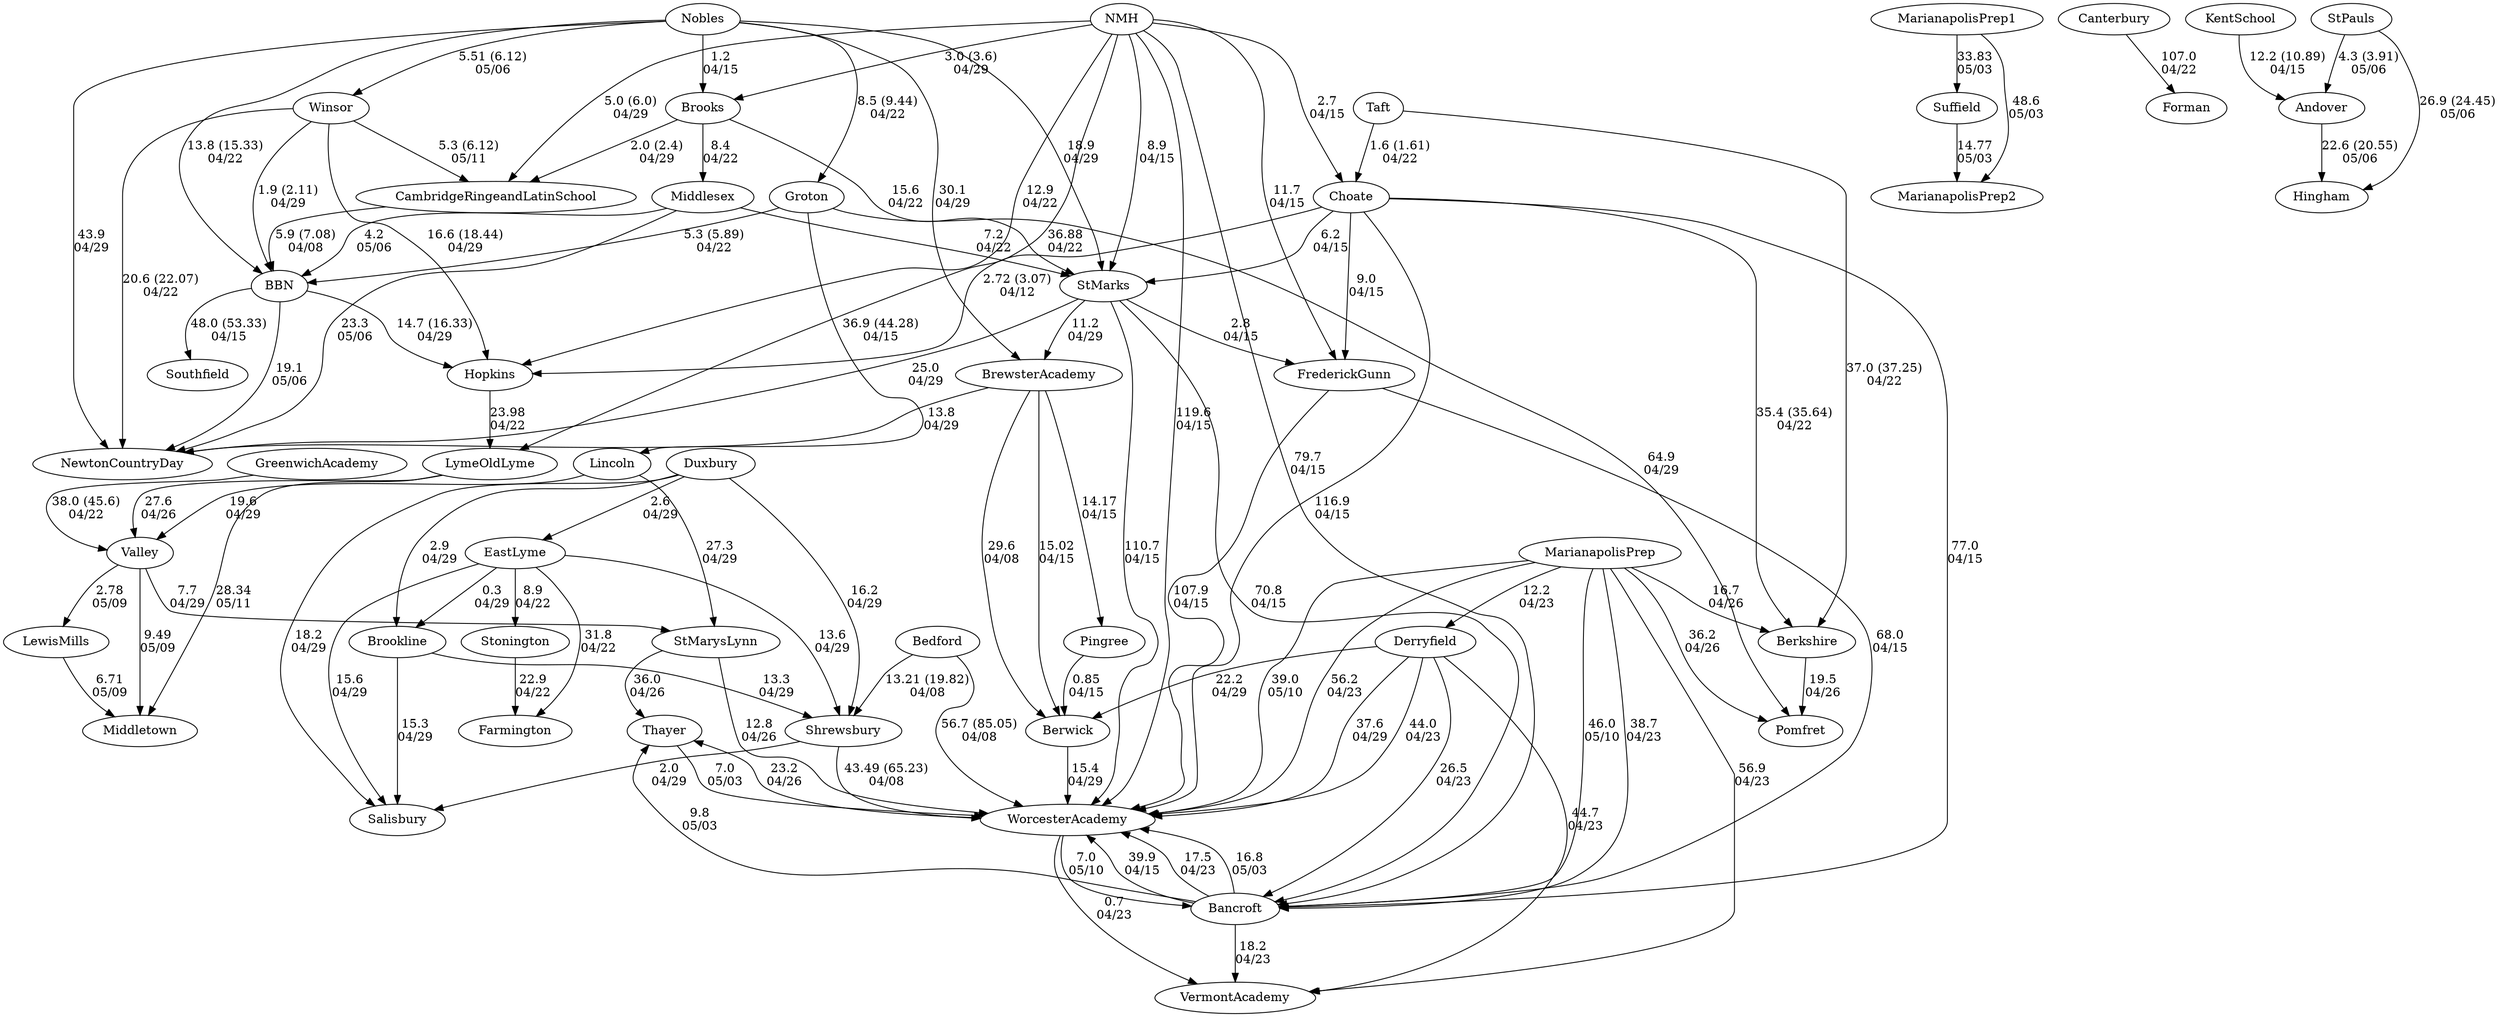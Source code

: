 digraph girls1fours {Nobles [URL="girls1foursNobles.html"];NMH [URL="girls1foursNMH.html"];Choate [URL="girls1foursChoate.html"];Pingree [URL="girls1foursPingree.html"];Valley [URL="girls1foursValley.html"];Bancroft [URL="girls1foursBancroft.html"];Groton [URL="girls1foursGroton.html"];VermontAcademy [URL="girls1foursVermontAcademy.html"];Middlesex [URL="girls1foursMiddlesex.html"];Farmington [URL="girls1foursFarmington.html"];Taft [URL="girls1foursTaft.html"];CambridgeRingeandLatinSchool [URL="girls1foursCambridgeRingeandLatinSchool.html"];Brookline [URL="girls1foursBrookline.html"];Lincoln [URL="girls1foursLincoln.html"];Suffield [URL="girls1foursSuffield.html"];Derryfield [URL="girls1foursDerryfield.html"];NewtonCountryDay [URL="girls1foursNewtonCountryDay.html"];StMarks [URL="girls1foursStMarks.html"];LewisMills [URL="girls1foursLewisMills.html"];Stonington [URL="girls1foursStonington.html"];EastLyme [URL="girls1foursEastLyme.html"];LymeOldLyme [URL="girls1foursLymeOldLyme.html"];Canterbury [URL="girls1foursCanterbury.html"];Forman [URL="girls1foursForman.html"];Middletown [URL="girls1foursMiddletown.html"];Salisbury [URL="girls1foursSalisbury.html"];StMarysLynn [URL="girls1foursStMarysLynn.html"];Thayer [URL="girls1foursThayer.html"];Hopkins [URL="girls1foursHopkins.html"];KentSchool [URL="girls1foursKentSchool.html"];Southfield [URL="girls1foursSouthfield.html"];MarianapolisPrep1 [URL="girls1foursMarianapolisPrep1.html"];Shrewsbury [URL="girls1foursShrewsbury.html"];MarianapolisPrep [URL="girls1foursMarianapolisPrep.html"];Pomfret [URL="girls1foursPomfret.html"];Brooks [URL="girls1foursBrooks.html"];Berkshire [URL="girls1foursBerkshire.html"];MarianapolisPrep2 [URL="girls1foursMarianapolisPrep2.html"];BrewsterAcademy [URL="girls1foursBrewsterAcademy.html"];Berwick [URL="girls1foursBerwick.html"];Hingham [URL="girls1foursHingham.html"];StPauls [URL="girls1foursStPauls.html"];WorcesterAcademy [URL="girls1foursWorcesterAcademy.html"];Duxbury [URL="girls1foursDuxbury.html"];Bedford [URL="girls1foursBedford.html"];BBN [URL="girls1foursBBN.html"];GreenwichAcademy [URL="girls1foursGreenwichAcademy.html"];Andover [URL="girls1foursAndover.html"];FrederickGunn [URL="girls1foursFrederickGunn.html"];Winsor [URL="girls1foursWinsor.html"];LymeOldLyme -> Valley[label="27.6
04/26", weight="73", tooltip="NEIRA Boys & Girls Fours,Lyme/Old Lyme vs Valley Regional			
Distance: 1500 Conditions: Direct headwind throughout 6-8MPH, otherwise a beautiful sunny day! Comments: Lyme/Old Lyme would like to thank Valley Regional for coming out and racing with us. We look forward to racing again this season!!
None", URL="http://www.row2k.com/results/resultspage.cfm?UID=582C1F5825C73152DB6BED1A1FFD87B1&cat=5", random="random"]; 
Middlesex -> BBN[label="4.2
05/06", weight="96", tooltip="NEIRA Girls Fours,Middlesex , BBN, NCDS			
Distance: 1500 Conditions: Slight Head wind, that lessened as races went on, some current and water level dropped during races
THanks to BBN and NCDS for racing on a sunny day on the Concord River Comments: Race order, 6,5,2,4,3,1 6th had breakage and a restart, and some missed buoys 
 2nd boats had a delay due to an ill athlete
3rd boat missed a buoy and crossed in front of another crew, but ahead enough to not interfere in progress of that crew, so margin would be less but result not
5,3,2,4 started over the line, 4ht a full length
2 and First had some close oar clashes, but nothing that stopped a boat.
None", URL="http://www.row2k.com/results/resultspage.cfm?UID=1D33A387C25F1B12AA6911D5D7B24BBA&cat=1", random="random"]; 
Middlesex -> NewtonCountryDay[label="23.3
05/06", weight="77", tooltip="NEIRA Girls Fours,Middlesex , BBN, NCDS			
Distance: 1500 Conditions: Slight Head wind, that lessened as races went on, some current and water level dropped during races
THanks to BBN and NCDS for racing on a sunny day on the Concord River Comments: Race order, 6,5,2,4,3,1 6th had breakage and a restart, and some missed buoys 
 2nd boats had a delay due to an ill athlete
3rd boat missed a buoy and crossed in front of another crew, but ahead enough to not interfere in progress of that crew, so margin would be less but result not
5,3,2,4 started over the line, 4ht a full length
2 and First had some close oar clashes, but nothing that stopped a boat.
None", URL="http://www.row2k.com/results/resultspage.cfm?UID=1D33A387C25F1B12AA6911D5D7B24BBA&cat=1", random="random"]; 
BBN -> NewtonCountryDay[label="19.1
05/06", weight="81", tooltip="NEIRA Girls Fours,Middlesex , BBN, NCDS			
Distance: 1500 Conditions: Slight Head wind, that lessened as races went on, some current and water level dropped during races
THanks to BBN and NCDS for racing on a sunny day on the Concord River Comments: Race order, 6,5,2,4,3,1 6th had breakage and a restart, and some missed buoys 
 2nd boats had a delay due to an ill athlete
3rd boat missed a buoy and crossed in front of another crew, but ahead enough to not interfere in progress of that crew, so margin would be less but result not
5,3,2,4 started over the line, 4ht a full length
2 and First had some close oar clashes, but nothing that stopped a boat.
None", URL="http://www.row2k.com/results/resultspage.cfm?UID=1D33A387C25F1B12AA6911D5D7B24BBA&cat=1", random="random"]; 
Brooks -> Middlesex[label="8.4
04/22", weight="92", tooltip="NEIRA Boys & Girls Fours,St. Marks vs. Brooks and Middlesex			
Distance: 1500m Conditions: A perfect day at Lake Quinsigamund, just gray enough for no pleasure boats and a tailwind that picked up a bit over the course of the racing period. Comments: Race order was G1-B4-G4-B3-G3-B2-G2-B1. Most races started a length over the line except for G2. Thank you to Brooks and Middlesex for coming to Worcester for some great racing.
None", URL="http://www.row2k.com/results/resultspage.cfm?UID=36741E74C58C544410744419A91809EC&cat=5", random="random"]; 
Brooks -> StMarks[label="15.6
04/22", weight="85", tooltip="NEIRA Boys & Girls Fours,St. Marks vs. Brooks and Middlesex			
Distance: 1500m Conditions: A perfect day at Lake Quinsigamund, just gray enough for no pleasure boats and a tailwind that picked up a bit over the course of the racing period. Comments: Race order was G1-B4-G4-B3-G3-B2-G2-B1. Most races started a length over the line except for G2. Thank you to Brooks and Middlesex for coming to Worcester for some great racing.
None", URL="http://www.row2k.com/results/resultspage.cfm?UID=36741E74C58C544410744419A91809EC&cat=5", random="random"]; 
Middlesex -> StMarks[label="7.2
04/22", weight="93", tooltip="NEIRA Boys & Girls Fours,St. Marks vs. Brooks and Middlesex			
Distance: 1500m Conditions: A perfect day at Lake Quinsigamund, just gray enough for no pleasure boats and a tailwind that picked up a bit over the course of the racing period. Comments: Race order was G1-B4-G4-B3-G3-B2-G2-B1. Most races started a length over the line except for G2. Thank you to Brooks and Middlesex for coming to Worcester for some great racing.
None", URL="http://www.row2k.com/results/resultspage.cfm?UID=36741E74C58C544410744419A91809EC&cat=5", random="random"]; 
Lincoln -> Valley[label="19.6
04/29", weight="81", tooltip="NEIRA Boys & Girls Fours,Lincoln School vs. St. Mary's-Lynn vs. Valley Regional			
Distance: 1500m Conditions: Blustery, ENE cross wind 10-18 mph. 2V Girls race shortened due to oars slapping in the first 100m, estimated course 1250m. Comments: Novice 8+ exhibition: NBC - 6:48.9, Valley Regional 7:28.3, St. Mary's 8:48.3
In the Girls' 1V, NBC participated with a finish time of 7:37.6
None", URL="http://www.row2k.com/results/resultspage.cfm?UID=9E3AECE30FC3B92FA1BF2E660EEC9D3B&cat=5", random="random"]; 
Lincoln -> StMarysLynn[label="27.3
04/29", weight="73", tooltip="NEIRA Boys & Girls Fours,Lincoln School vs. St. Mary's-Lynn vs. Valley Regional			
Distance: 1500m Conditions: Blustery, ENE cross wind 10-18 mph. 2V Girls race shortened due to oars slapping in the first 100m, estimated course 1250m. Comments: Novice 8+ exhibition: NBC - 6:48.9, Valley Regional 7:28.3, St. Mary's 8:48.3
In the Girls' 1V, NBC participated with a finish time of 7:37.6
None", URL="http://www.row2k.com/results/resultspage.cfm?UID=9E3AECE30FC3B92FA1BF2E660EEC9D3B&cat=5", random="random"]; 
Valley -> StMarysLynn[label="7.7
04/29", weight="93", tooltip="NEIRA Boys & Girls Fours,Lincoln School vs. St. Mary's-Lynn vs. Valley Regional			
Distance: 1500m Conditions: Blustery, ENE cross wind 10-18 mph. 2V Girls race shortened due to oars slapping in the first 100m, estimated course 1250m. Comments: Novice 8+ exhibition: NBC - 6:48.9, Valley Regional 7:28.3, St. Mary's 8:48.3
In the Girls' 1V, NBC participated with a finish time of 7:37.6
None", URL="http://www.row2k.com/results/resultspage.cfm?UID=9E3AECE30FC3B92FA1BF2E660EEC9D3B&cat=5", random="random"]; 
BrewsterAcademy -> Berwick[label="29.6
04/08", weight="71", tooltip="NEIRA Boys & Girls Fours,Berwick Academy vs. Brewster Academy			
Distance: Berwick Conditions: Strong head wind gusts in the first 700 meters of the race creating some chop, but generally clean conditions for early April racing. Slightly increasing wind as races progressed. Comments: Race order was Girls 1V, Boys 2V, Girls 2V*,Boys 3V, & Boys 1V**
*Please note that the Girls 2V should be considered an exhibition as there were Varsity rowers to fill out the line-ups to give younger rowers the chance to race.
**Berwick suffered breakage before the race (which could not be mended on the water), so they raced without steering.
None", URL="http://www.row2k.com/results/resultspage.cfm?UID=1244AED6B039578134601B7558C99C9B&cat=5", random="random"]; 
Groton -> Pomfret[label="64.9
04/29", weight="36", tooltip="NEIRA Girls Fours,Pomfret vs. Groton, Taft			
Distance: 1500m Conditions: No current. Occasional gusty cross/side wind of ~8-13 MPH throughout the races. Winds may have picked up just a bit as races progressed but it was variable throughout. Comments: Races alternated with boys. Order of girls races: G5, G4, G3, G2, G1. Pomfret's 3rd boat raced in the 5th boat race against Taft's 5th boat.
None", URL="http://www.row2k.com/results/resultspage.cfm?UID=7D7FC627D5ED48EFA19D099D502CC4FA&cat=1", random="random"]; 
MarianapolisPrep -> WorcesterAcademy[label="39.0
05/10", weight="61", tooltip="NEIRA Boys & Girls Fours,Worcester Academy vs. Bancroft, St. Mark's, and Marianapolis			
Distance: 1500 Conditions: Minimal wind, no chop.
None", URL="http://www.row2k.com/results/resultspage.cfm?UID=F473318C04D652F4CA3FD3866C15D6C5&cat=5", random="random"]; 
MarianapolisPrep -> Bancroft[label="46.0
05/10", weight="54", tooltip="NEIRA Boys & Girls Fours,Worcester Academy vs. Bancroft, St. Mark's, and Marianapolis			
Distance: 1500 Conditions: Minimal wind, no chop.
None", URL="http://www.row2k.com/results/resultspage.cfm?UID=F473318C04D652F4CA3FD3866C15D6C5&cat=5", random="random"]; 
WorcesterAcademy -> Bancroft[label="7.0
05/10", weight="93", tooltip="NEIRA Boys & Girls Fours,Worcester Academy vs. Bancroft, St. Mark's, and Marianapolis			
Distance: 1500 Conditions: Minimal wind, no chop.
None", URL="http://www.row2k.com/results/resultspage.cfm?UID=F473318C04D652F4CA3FD3866C15D6C5&cat=5", random="random"]; 
Valley -> LewisMills[label="2.78
05/09", weight="98", tooltip="NEIRA Boys & Girls Fours,Valley Regional HS, Middletown HS, Lewis Mills HS			
Distance: 1500 Conditions: Race down river, but tide was coming in, moderate downstream current. Mild winds out of the East off the port. Comments: Girls V2 Race included Valley GV2 in first, Valley GV3 in second, & Middletown GV2 in third place.
None", URL="http://www.row2k.com/results/resultspage.cfm?UID=CF4015A23DE5B075A8FBE1F373D74603&cat=5", random="random"]; 
Valley -> Middletown[label="9.49
05/09", weight="91", tooltip="NEIRA Boys & Girls Fours,Valley Regional HS, Middletown HS, Lewis Mills HS			
Distance: 1500 Conditions: Race down river, but tide was coming in, moderate downstream current. Mild winds out of the East off the port. Comments: Girls V2 Race included Valley GV2 in first, Valley GV3 in second, & Middletown GV2 in third place.
None", URL="http://www.row2k.com/results/resultspage.cfm?UID=CF4015A23DE5B075A8FBE1F373D74603&cat=5", random="random"]; 
LewisMills -> Middletown[label="6.71
05/09", weight="94", tooltip="NEIRA Boys & Girls Fours,Valley Regional HS, Middletown HS, Lewis Mills HS			
Distance: 1500 Conditions: Race down river, but tide was coming in, moderate downstream current. Mild winds out of the East off the port. Comments: Girls V2 Race included Valley GV2 in first, Valley GV3 in second, & Middletown GV2 in third place.
None", URL="http://www.row2k.com/results/resultspage.cfm?UID=CF4015A23DE5B075A8FBE1F373D74603&cat=5", random="random"]; 
StMarysLynn -> WorcesterAcademy[label="12.8
04/26", weight="88", tooltip="NEIRA,Worcester Academy vs. St. Mary's-Lynn, Thayer, Eagle Hill, and Bancroft			
Distance: 1500 meters Conditions: Minimal wind, no chop.
None", URL="http://www.row2k.com/results/resultspage.cfm?UID=38305821F0E11F6B4B5BC132E9B3DE79&cat=5", random="random"]; 
StMarysLynn -> Thayer[label="36.0
04/26", weight="64", tooltip="NEIRA,Worcester Academy vs. St. Mary's-Lynn, Thayer, Eagle Hill, and Bancroft			
Distance: 1500 meters Conditions: Minimal wind, no chop.
None", URL="http://www.row2k.com/results/resultspage.cfm?UID=38305821F0E11F6B4B5BC132E9B3DE79&cat=5", random="random"]; 
WorcesterAcademy -> Thayer[label="23.2
04/26", weight="77", tooltip="NEIRA,Worcester Academy vs. St. Mary's-Lynn, Thayer, Eagle Hill, and Bancroft			
Distance: 1500 meters Conditions: Minimal wind, no chop.
None", URL="http://www.row2k.com/results/resultspage.cfm?UID=38305821F0E11F6B4B5BC132E9B3DE79&cat=5", random="random"]; 
NMH -> Brooks[label="3.0 (3.6)
04/29", weight="97", tooltip="NEIRA Boys & Girls Fours,Northfield Mount Hermon, Brooks School, Cambridge Rindge & Latin			
Distance: Approx. 1250 Conditions: Significant head current, course slightly under the full 1500 m. Calm water and occasional drizzle.
None", URL="http://www.row2k.com/results/resultspage.cfm?UID=6B0B61A81F7CAE8C8A32C8CDB18E91ED&cat=5", random="random"]; 
NMH -> CambridgeRingeandLatinSchool[label="5.0 (6.0)
04/29", weight="95", tooltip="NEIRA Boys & Girls Fours,Northfield Mount Hermon, Brooks School, Cambridge Rindge & Latin			
Distance: Approx. 1250 Conditions: Significant head current, course slightly under the full 1500 m. Calm water and occasional drizzle.
None", URL="http://www.row2k.com/results/resultspage.cfm?UID=6B0B61A81F7CAE8C8A32C8CDB18E91ED&cat=5", random="random"]; 
Brooks -> CambridgeRingeandLatinSchool[label="2.0 (2.4)
04/29", weight="98", tooltip="NEIRA Boys & Girls Fours,Northfield Mount Hermon, Brooks School, Cambridge Rindge & Latin			
Distance: Approx. 1250 Conditions: Significant head current, course slightly under the full 1500 m. Calm water and occasional drizzle.
None", URL="http://www.row2k.com/results/resultspage.cfm?UID=6B0B61A81F7CAE8C8A32C8CDB18E91ED&cat=5", random="random"]; 
BrewsterAcademy -> Pingree[label="14.17
04/15", weight="86", tooltip="NEIRA Boys & Girls Fours,Pingree, Berwick, Brewster			
Conditions: Light headwind
None", URL="http://www.row2k.com/results/resultspage.cfm?UID=2F376EE0860B29D1BF51C1CB9BB6CE32&cat=5", random="random"]; 
BrewsterAcademy -> Berwick[label="15.02
04/15", weight="85", tooltip="NEIRA Boys & Girls Fours,Pingree, Berwick, Brewster			
Conditions: Light headwind
None", URL="http://www.row2k.com/results/resultspage.cfm?UID=2F376EE0860B29D1BF51C1CB9BB6CE32&cat=5", random="random"]; 
Pingree -> Berwick[label="0.85
04/15", weight="100", tooltip="NEIRA Boys & Girls Fours,Pingree, Berwick, Brewster			
Conditions: Light headwind
None", URL="http://www.row2k.com/results/resultspage.cfm?UID=2F376EE0860B29D1BF51C1CB9BB6CE32&cat=5", random="random"]; 
Canterbury -> Forman[label="107.0
04/22", weight="-7", tooltip="NEIRA,Forman, Canterbury			
Distance: ~1250m Conditions: Significant chop and headwind in the first 500m, conditions worsened for each race. Comments: Order of racing: BV4, (Mixed) Novice 4s, GV4. Thanks to Forman for hosting, and for helping our novs get their first race in.
None", URL="http://www.row2k.com/results/resultspage.cfm?UID=06A158EEDAE8764DDD00C72FEF838CFA&cat=5", random="random"]; 
Choate -> Hopkins[label="2.72 (3.07)
04/12", weight="98", tooltip="NEIRA Boys & Girls Fours,Choate vs. Hopkins			
Distance: 1330m Conditions: Gusty headwind. Water remained relatively calm, but strong bursts of wind caused boats to struggle with blade control at times leading to several crabs across most races. Comments: B1 race resulted in a dead tie. We could not resolve the result even with video. Again, most races affected by strong gusts of wind.
None", URL="http://www.row2k.com/results/resultspage.cfm?UID=97CDDFE6B0BF0E6715FCA59070425D31&cat=5", random="random"]; 
KentSchool -> Andover[label="12.2 (10.89)
04/15", weight="88", tooltip="NEIRA,Kent School vs. Phillips Andover			
Distance: 1680m Conditions: Conditions varied throughout the afternoon due to a storm system moving into the valley. Slight tail current with headwinds ranging in strength from 91-12 mph in the lower boats and up to 15 mph and gusts over 25 mph in the first boat boy's race. Comments: Thank you to Andover for coming to Kent today for a great day of racing. Kudos go to all athletes for being flexible in the schedule as the threat of bad weather approached. You should not compare times between different races, as each race started at a slightly different point due to the winds.
None", URL="http://www.row2k.com/results/resultspage.cfm?UID=9D3468EE93AF1496F7E33F761C095EC5&cat=5", random="random"]; 
Derryfield -> Berwick[label="22.2
04/29", weight="78", tooltip="NEIRA Boys & Girls Fours,Worcester Academy vs Berwick Academy, Derryfield School			
Distance: 1500 Conditions: Overcast, minimal chop, light cross course breeze. Comments: A special thanks to Paul CarabilloÂ for refereeing the race, especially given the weather.
None", URL="http://www.row2k.com/results/resultspage.cfm?UID=FAD05B063C858AB1D7B5356918D34288&cat=5", random="random"]; 
Derryfield -> WorcesterAcademy[label="37.6
04/29", weight="63", tooltip="NEIRA Boys & Girls Fours,Worcester Academy vs Berwick Academy, Derryfield School			
Distance: 1500 Conditions: Overcast, minimal chop, light cross course breeze. Comments: A special thanks to Paul CarabilloÂ for refereeing the race, especially given the weather.
None", URL="http://www.row2k.com/results/resultspage.cfm?UID=FAD05B063C858AB1D7B5356918D34288&cat=5", random="random"]; 
Berwick -> WorcesterAcademy[label="15.4
04/29", weight="85", tooltip="NEIRA Boys & Girls Fours,Worcester Academy vs Berwick Academy, Derryfield School			
Distance: 1500 Conditions: Overcast, minimal chop, light cross course breeze. Comments: A special thanks to Paul CarabilloÂ for refereeing the race, especially given the weather.
None", URL="http://www.row2k.com/results/resultspage.cfm?UID=FAD05B063C858AB1D7B5356918D34288&cat=5", random="random"]; 
NMH -> Choate[label="2.7
04/15", weight="98", tooltip="NEIRA Boys & Girls Fours,Worcester vs. Choate, St. Mark's, Northfield Mount Hermon, Bancroft			
Distance: Worcester Academy Conditions: Sunny with minimal wind and no chop. Comments: Referee: Paul Carabillo
A special thanks to Paul, all of the coaches, and the parents who made our opening foray into the Spring '23 season a memorable and enjoyable competition.
None", URL="http://www.row2k.com/results/resultspage.cfm?UID=EACEE7F329205F77F3F7014E85F30C2B&cat=5", random="random"]; 
NMH -> StMarks[label="8.9
04/15", weight="92", tooltip="NEIRA Boys & Girls Fours,Worcester vs. Choate, St. Mark's, Northfield Mount Hermon, Bancroft			
Distance: Worcester Academy Conditions: Sunny with minimal wind and no chop. Comments: Referee: Paul Carabillo
A special thanks to Paul, all of the coaches, and the parents who made our opening foray into the Spring '23 season a memorable and enjoyable competition.
None", URL="http://www.row2k.com/results/resultspage.cfm?UID=EACEE7F329205F77F3F7014E85F30C2B&cat=5", random="random"]; 
NMH -> FrederickGunn[label="11.7
04/15", weight="89", tooltip="NEIRA Boys & Girls Fours,Worcester vs. Choate, St. Mark's, Northfield Mount Hermon, Bancroft			
Distance: Worcester Academy Conditions: Sunny with minimal wind and no chop. Comments: Referee: Paul Carabillo
A special thanks to Paul, all of the coaches, and the parents who made our opening foray into the Spring '23 season a memorable and enjoyable competition.
None", URL="http://www.row2k.com/results/resultspage.cfm?UID=EACEE7F329205F77F3F7014E85F30C2B&cat=5", random="random"]; 
NMH -> Bancroft[label="79.7
04/15", weight="21", tooltip="NEIRA Boys & Girls Fours,Worcester vs. Choate, St. Mark's, Northfield Mount Hermon, Bancroft			
Distance: Worcester Academy Conditions: Sunny with minimal wind and no chop. Comments: Referee: Paul Carabillo
A special thanks to Paul, all of the coaches, and the parents who made our opening foray into the Spring '23 season a memorable and enjoyable competition.
None", URL="http://www.row2k.com/results/resultspage.cfm?UID=EACEE7F329205F77F3F7014E85F30C2B&cat=5", random="random"]; 
NMH -> WorcesterAcademy[label="119.6
04/15", weight="-19", tooltip="NEIRA Boys & Girls Fours,Worcester vs. Choate, St. Mark's, Northfield Mount Hermon, Bancroft			
Distance: Worcester Academy Conditions: Sunny with minimal wind and no chop. Comments: Referee: Paul Carabillo
A special thanks to Paul, all of the coaches, and the parents who made our opening foray into the Spring '23 season a memorable and enjoyable competition.
None", URL="http://www.row2k.com/results/resultspage.cfm?UID=EACEE7F329205F77F3F7014E85F30C2B&cat=5", random="random"]; 
Choate -> StMarks[label="6.2
04/15", weight="94", tooltip="NEIRA Boys & Girls Fours,Worcester vs. Choate, St. Mark's, Northfield Mount Hermon, Bancroft			
Distance: Worcester Academy Conditions: Sunny with minimal wind and no chop. Comments: Referee: Paul Carabillo
A special thanks to Paul, all of the coaches, and the parents who made our opening foray into the Spring '23 season a memorable and enjoyable competition.
None", URL="http://www.row2k.com/results/resultspage.cfm?UID=EACEE7F329205F77F3F7014E85F30C2B&cat=5", random="random"]; 
Choate -> FrederickGunn[label="9.0
04/15", weight="91", tooltip="NEIRA Boys & Girls Fours,Worcester vs. Choate, St. Mark's, Northfield Mount Hermon, Bancroft			
Distance: Worcester Academy Conditions: Sunny with minimal wind and no chop. Comments: Referee: Paul Carabillo
A special thanks to Paul, all of the coaches, and the parents who made our opening foray into the Spring '23 season a memorable and enjoyable competition.
None", URL="http://www.row2k.com/results/resultspage.cfm?UID=EACEE7F329205F77F3F7014E85F30C2B&cat=5", random="random"]; 
Choate -> Bancroft[label="77.0
04/15", weight="23", tooltip="NEIRA Boys & Girls Fours,Worcester vs. Choate, St. Mark's, Northfield Mount Hermon, Bancroft			
Distance: Worcester Academy Conditions: Sunny with minimal wind and no chop. Comments: Referee: Paul Carabillo
A special thanks to Paul, all of the coaches, and the parents who made our opening foray into the Spring '23 season a memorable and enjoyable competition.
None", URL="http://www.row2k.com/results/resultspage.cfm?UID=EACEE7F329205F77F3F7014E85F30C2B&cat=5", random="random"]; 
Choate -> WorcesterAcademy[label="116.9
04/15", weight="-16", tooltip="NEIRA Boys & Girls Fours,Worcester vs. Choate, St. Mark's, Northfield Mount Hermon, Bancroft			
Distance: Worcester Academy Conditions: Sunny with minimal wind and no chop. Comments: Referee: Paul Carabillo
A special thanks to Paul, all of the coaches, and the parents who made our opening foray into the Spring '23 season a memorable and enjoyable competition.
None", URL="http://www.row2k.com/results/resultspage.cfm?UID=EACEE7F329205F77F3F7014E85F30C2B&cat=5", random="random"]; 
StMarks -> FrederickGunn[label="2.8
04/15", weight="98", tooltip="NEIRA Boys & Girls Fours,Worcester vs. Choate, St. Mark's, Northfield Mount Hermon, Bancroft			
Distance: Worcester Academy Conditions: Sunny with minimal wind and no chop. Comments: Referee: Paul Carabillo
A special thanks to Paul, all of the coaches, and the parents who made our opening foray into the Spring '23 season a memorable and enjoyable competition.
None", URL="http://www.row2k.com/results/resultspage.cfm?UID=EACEE7F329205F77F3F7014E85F30C2B&cat=5", random="random"]; 
StMarks -> Bancroft[label="70.8
04/15", weight="30", tooltip="NEIRA Boys & Girls Fours,Worcester vs. Choate, St. Mark's, Northfield Mount Hermon, Bancroft			
Distance: Worcester Academy Conditions: Sunny with minimal wind and no chop. Comments: Referee: Paul Carabillo
A special thanks to Paul, all of the coaches, and the parents who made our opening foray into the Spring '23 season a memorable and enjoyable competition.
None", URL="http://www.row2k.com/results/resultspage.cfm?UID=EACEE7F329205F77F3F7014E85F30C2B&cat=5", random="random"]; 
StMarks -> WorcesterAcademy[label="110.7
04/15", weight="-10", tooltip="NEIRA Boys & Girls Fours,Worcester vs. Choate, St. Mark's, Northfield Mount Hermon, Bancroft			
Distance: Worcester Academy Conditions: Sunny with minimal wind and no chop. Comments: Referee: Paul Carabillo
A special thanks to Paul, all of the coaches, and the parents who made our opening foray into the Spring '23 season a memorable and enjoyable competition.
None", URL="http://www.row2k.com/results/resultspage.cfm?UID=EACEE7F329205F77F3F7014E85F30C2B&cat=5", random="random"]; 
FrederickGunn -> Bancroft[label="68.0
04/15", weight="32", tooltip="NEIRA Boys & Girls Fours,Worcester vs. Choate, St. Mark's, Northfield Mount Hermon, Bancroft			
Distance: Worcester Academy Conditions: Sunny with minimal wind and no chop. Comments: Referee: Paul Carabillo
A special thanks to Paul, all of the coaches, and the parents who made our opening foray into the Spring '23 season a memorable and enjoyable competition.
None", URL="http://www.row2k.com/results/resultspage.cfm?UID=EACEE7F329205F77F3F7014E85F30C2B&cat=5", random="random"]; 
FrederickGunn -> WorcesterAcademy[label="107.9
04/15", weight="-7", tooltip="NEIRA Boys & Girls Fours,Worcester vs. Choate, St. Mark's, Northfield Mount Hermon, Bancroft			
Distance: Worcester Academy Conditions: Sunny with minimal wind and no chop. Comments: Referee: Paul Carabillo
A special thanks to Paul, all of the coaches, and the parents who made our opening foray into the Spring '23 season a memorable and enjoyable competition.
None", URL="http://www.row2k.com/results/resultspage.cfm?UID=EACEE7F329205F77F3F7014E85F30C2B&cat=5", random="random"]; 
Bancroft -> WorcesterAcademy[label="39.9
04/15", weight="61", tooltip="NEIRA Boys & Girls Fours,Worcester vs. Choate, St. Mark's, Northfield Mount Hermon, Bancroft			
Distance: Worcester Academy Conditions: Sunny with minimal wind and no chop. Comments: Referee: Paul Carabillo
A special thanks to Paul, all of the coaches, and the parents who made our opening foray into the Spring '23 season a memorable and enjoyable competition.
None", URL="http://www.row2k.com/results/resultspage.cfm?UID=EACEE7F329205F77F3F7014E85F30C2B&cat=5", random="random"]; 
MarianapolisPrep -> Derryfield[label="12.2
04/23", weight="88", tooltip="NEIRA Boys & Girls Fours,Worcester Academy vs. Bancroft, Vermont Academy, Marianapolis Prep, Derryfield			
Distance: 1500 meters Conditions: Overcast with a minimal chop. For all races, a light 5 mph tailwind was present. Comments: In the BV2 event, Worcester Academy's BV2 shell placed first and BV3 shell placed third. 
A special thanks to Paul Carabillo for refereeing the match.
None", URL="http://www.row2k.com/results/resultspage.cfm?UID=0F0DB8DB84CE476062653EC250396511&cat=5", random="random"]; 
MarianapolisPrep -> Bancroft[label="38.7
04/23", weight="62", tooltip="NEIRA Boys & Girls Fours,Worcester Academy vs. Bancroft, Vermont Academy, Marianapolis Prep, Derryfield			
Distance: 1500 meters Conditions: Overcast with a minimal chop. For all races, a light 5 mph tailwind was present. Comments: In the BV2 event, Worcester Academy's BV2 shell placed first and BV3 shell placed third. 
A special thanks to Paul Carabillo for refereeing the match.
None", URL="http://www.row2k.com/results/resultspage.cfm?UID=0F0DB8DB84CE476062653EC250396511&cat=5", random="random"]; 
MarianapolisPrep -> WorcesterAcademy[label="56.2
04/23", weight="44", tooltip="NEIRA Boys & Girls Fours,Worcester Academy vs. Bancroft, Vermont Academy, Marianapolis Prep, Derryfield			
Distance: 1500 meters Conditions: Overcast with a minimal chop. For all races, a light 5 mph tailwind was present. Comments: In the BV2 event, Worcester Academy's BV2 shell placed first and BV3 shell placed third. 
A special thanks to Paul Carabillo for refereeing the match.
None", URL="http://www.row2k.com/results/resultspage.cfm?UID=0F0DB8DB84CE476062653EC250396511&cat=5", random="random"]; 
MarianapolisPrep -> VermontAcademy[label="56.9
04/23", weight="44", tooltip="NEIRA Boys & Girls Fours,Worcester Academy vs. Bancroft, Vermont Academy, Marianapolis Prep, Derryfield			
Distance: 1500 meters Conditions: Overcast with a minimal chop. For all races, a light 5 mph tailwind was present. Comments: In the BV2 event, Worcester Academy's BV2 shell placed first and BV3 shell placed third. 
A special thanks to Paul Carabillo for refereeing the match.
None", URL="http://www.row2k.com/results/resultspage.cfm?UID=0F0DB8DB84CE476062653EC250396511&cat=5", random="random"]; 
Derryfield -> Bancroft[label="26.5
04/23", weight="74", tooltip="NEIRA Boys & Girls Fours,Worcester Academy vs. Bancroft, Vermont Academy, Marianapolis Prep, Derryfield			
Distance: 1500 meters Conditions: Overcast with a minimal chop. For all races, a light 5 mph tailwind was present. Comments: In the BV2 event, Worcester Academy's BV2 shell placed first and BV3 shell placed third. 
A special thanks to Paul Carabillo for refereeing the match.
None", URL="http://www.row2k.com/results/resultspage.cfm?UID=0F0DB8DB84CE476062653EC250396511&cat=5", random="random"]; 
Derryfield -> WorcesterAcademy[label="44.0
04/23", weight="56", tooltip="NEIRA Boys & Girls Fours,Worcester Academy vs. Bancroft, Vermont Academy, Marianapolis Prep, Derryfield			
Distance: 1500 meters Conditions: Overcast with a minimal chop. For all races, a light 5 mph tailwind was present. Comments: In the BV2 event, Worcester Academy's BV2 shell placed first and BV3 shell placed third. 
A special thanks to Paul Carabillo for refereeing the match.
None", URL="http://www.row2k.com/results/resultspage.cfm?UID=0F0DB8DB84CE476062653EC250396511&cat=5", random="random"]; 
Derryfield -> VermontAcademy[label="44.7
04/23", weight="56", tooltip="NEIRA Boys & Girls Fours,Worcester Academy vs. Bancroft, Vermont Academy, Marianapolis Prep, Derryfield			
Distance: 1500 meters Conditions: Overcast with a minimal chop. For all races, a light 5 mph tailwind was present. Comments: In the BV2 event, Worcester Academy's BV2 shell placed first and BV3 shell placed third. 
A special thanks to Paul Carabillo for refereeing the match.
None", URL="http://www.row2k.com/results/resultspage.cfm?UID=0F0DB8DB84CE476062653EC250396511&cat=5", random="random"]; 
Bancroft -> WorcesterAcademy[label="17.5
04/23", weight="83", tooltip="NEIRA Boys & Girls Fours,Worcester Academy vs. Bancroft, Vermont Academy, Marianapolis Prep, Derryfield			
Distance: 1500 meters Conditions: Overcast with a minimal chop. For all races, a light 5 mph tailwind was present. Comments: In the BV2 event, Worcester Academy's BV2 shell placed first and BV3 shell placed third. 
A special thanks to Paul Carabillo for refereeing the match.
None", URL="http://www.row2k.com/results/resultspage.cfm?UID=0F0DB8DB84CE476062653EC250396511&cat=5", random="random"]; 
Bancroft -> VermontAcademy[label="18.2
04/23", weight="82", tooltip="NEIRA Boys & Girls Fours,Worcester Academy vs. Bancroft, Vermont Academy, Marianapolis Prep, Derryfield			
Distance: 1500 meters Conditions: Overcast with a minimal chop. For all races, a light 5 mph tailwind was present. Comments: In the BV2 event, Worcester Academy's BV2 shell placed first and BV3 shell placed third. 
A special thanks to Paul Carabillo for refereeing the match.
None", URL="http://www.row2k.com/results/resultspage.cfm?UID=0F0DB8DB84CE476062653EC250396511&cat=5", random="random"]; 
WorcesterAcademy -> VermontAcademy[label="0.7
04/23", weight="100", tooltip="NEIRA Boys & Girls Fours,Worcester Academy vs. Bancroft, Vermont Academy, Marianapolis Prep, Derryfield			
Distance: 1500 meters Conditions: Overcast with a minimal chop. For all races, a light 5 mph tailwind was present. Comments: In the BV2 event, Worcester Academy's BV2 shell placed first and BV3 shell placed third. 
A special thanks to Paul Carabillo for refereeing the match.
None", URL="http://www.row2k.com/results/resultspage.cfm?UID=0F0DB8DB84CE476062653EC250396511&cat=5", random="random"]; 
CambridgeRingeandLatinSchool -> BBN[label="5.9 (7.08)
04/08", weight="95", tooltip="NEIRA Boys & Girls Fours,Cambridge Mayor's Cup: CRLS vs. BB&N			
Distance: 1250 m Conditions: Brisk but bright and sunny, 10-15 mph cross-tail wind, becoming more cross and less tail over the afternoon. Order of races was boys/girls, 4/5V, 3V, 2V, 1V. Comments: All floating starts. Boys' 4/5V race started 1+ length over the line. 
The Mayor's Cup trophies for the 1V races stay with BB&N (boys) and CRLS (girls).
Thanks to BB&N and congratulations to all for a great day of early season racing!
None", URL="http://www.row2k.com/results/resultspage.cfm?UID=F97C64017C4CB0D51F42090A16048CB5&cat=5", random="random"]; 
Nobles -> Groton[label="8.5 (9.44)
04/22", weight="92", tooltip="NEIRA Girls Fours, Nobles, Groton, BB&N (hosted)			
Distance: 1350 M Conditions: Cool over cast with a cross wind of about 8 MPH at the start, conditions continued to improve. Comments: 4V right after the start Groton veered into BB&N, small clashing, but racing continued
For the 2V the tour boat was on the course, some slight course corrections were made, did not affect the race outcome.
3V had a delay due to steering breakage with Nobles boat
None", URL="http://www.row2k.com/results/resultspage.cfm?UID=05316B43D68EB96907C1AF50E625F75C&cat=1", random="random"]; 
Nobles -> BBN[label="13.8 (15.33)
04/22", weight="87", tooltip="NEIRA Girls Fours, Nobles, Groton, BB&N (hosted)			
Distance: 1350 M Conditions: Cool over cast with a cross wind of about 8 MPH at the start, conditions continued to improve. Comments: 4V right after the start Groton veered into BB&N, small clashing, but racing continued
For the 2V the tour boat was on the course, some slight course corrections were made, did not affect the race outcome.
3V had a delay due to steering breakage with Nobles boat
None", URL="http://www.row2k.com/results/resultspage.cfm?UID=05316B43D68EB96907C1AF50E625F75C&cat=1", random="random"]; 
Groton -> BBN[label="5.3 (5.89)
04/22", weight="95", tooltip="NEIRA Girls Fours, Nobles, Groton, BB&N (hosted)			
Distance: 1350 M Conditions: Cool over cast with a cross wind of about 8 MPH at the start, conditions continued to improve. Comments: 4V right after the start Groton veered into BB&N, small clashing, but racing continued
For the 2V the tour boat was on the course, some slight course corrections were made, did not affect the race outcome.
3V had a delay due to steering breakage with Nobles boat
None", URL="http://www.row2k.com/results/resultspage.cfm?UID=05316B43D68EB96907C1AF50E625F75C&cat=1", random="random"]; 
Winsor -> CambridgeRingeandLatinSchool[label="5.3 (6.12)
05/11", weight="95", tooltip="NEIRA Girls Fours,Cambridge Rindge & Latin School vs. Winsor			
Distance: 1300m Conditions: Flat water, light and variable cross/ cross-tail wind. Short rainshower at the beginning of the Novice 8+ race. Comments: All floating starts. 3V4+, 4V4+, and N8+ all started over the start line by 1-2 lengths so times are not comparable across events. The Charles Riverboat cruised through the 3V race waking both crews, CRLS slightly more than Winsor, but the result was not affected thanks to some steely-nerved coxswains.
Thank you to Winsor for great racing amid a busy week of AP exams!
None", URL="http://www.row2k.com/results/resultspage.cfm?UID=C3AD5F84C851A4FEB8A1DD57712CF3C0&cat=1", random="random"]; 
BBN -> Southfield[label="48.0 (53.33)
04/15", weight="52", tooltip="NEIRA Boys & Girls Fours,BB&N vs Dexter-Southfield			
Distance: 1350m Conditions: moderate cross head quartering from port.
slightly stronger for earlier races Comments: Dexter-Southfield boated a 1st and 2nd boat on the boys side and a 1st boat on the girls.
BB&N's 4th, 5th and 6th boats on both the boys and girls side raced an exhibition piece against each other prior to the start of head-to-head racing.
BB&N's 3rd boat boys raced in the shore lane of the 2nd boat race.
BB&N's 2nd girls boat raced an exhibition against the BB&N 3rd girls.
None", URL="http://www.row2k.com/results/resultspage.cfm?UID=6CA78FFEA8189C1DC931776413930B44&cat=5", random="random"]; 
Winsor -> BBN[label="1.9 (2.11)
04/29", weight="99", tooltip="NEIRA Girls Fours,Winsor, Hopkins, BB&N hosted			
Distance: 1350 M Conditions: Light crossing head wind at the start, stayed consistant for all races Comments: A good day of racing by all teams
The 5th boat race was in 8's with Winsor and BB&N
None", URL="http://www.row2k.com/results/resultspage.cfm?UID=3D42D5691D124763C3D808E65A5EEBFB&cat=1", random="random"]; 
Winsor -> Hopkins[label="16.6 (18.44)
04/29", weight="84", tooltip="NEIRA Girls Fours,Winsor, Hopkins, BB&N hosted			
Distance: 1350 M Conditions: Light crossing head wind at the start, stayed consistant for all races Comments: A good day of racing by all teams
The 5th boat race was in 8's with Winsor and BB&N
None", URL="http://www.row2k.com/results/resultspage.cfm?UID=3D42D5691D124763C3D808E65A5EEBFB&cat=1", random="random"]; 
BBN -> Hopkins[label="14.7 (16.33)
04/29", weight="86", tooltip="NEIRA Girls Fours,Winsor, Hopkins, BB&N hosted			
Distance: 1350 M Conditions: Light crossing head wind at the start, stayed consistant for all races Comments: A good day of racing by all teams
The 5th boat race was in 8's with Winsor and BB&N
None", URL="http://www.row2k.com/results/resultspage.cfm?UID=3D42D5691D124763C3D808E65A5EEBFB&cat=1", random="random"]; 
NMH -> Hopkins[label="12.9
04/22", weight="88", tooltip="NEIRA Boys & Girls Fours,Hopkins vs. Lyme/OldLyme, Northfield Mount Hermon			
Distance: 1500 Conditions: Floating start made the overall distance vary slightly. Overcast, with strong gusty cross headwind worsening from 9 to 14 mph in the later races, significant chop in the first third of the course. Comments: Top boats raced first followed by lower boats. Lyme/Old Lyme B3 and G4, Hopkins G3 and G4 boats were novices. Wet launch at 56F water stirred excitement! Challenging conditions caused Hopkins B3 and G3 boats, LOL G2, G3, and G4 to miss the turn buoys and row a shorter course. Thank you, LOL and NMH for coming to our home river. We look forward to hosting you again next year!
None", URL="http://www.row2k.com/results/resultspage.cfm?UID=7DACB26F9E928DE698D64A71662AA737&cat=5", random="random"]; 
NMH -> LymeOldLyme[label="36.88
04/22", weight="64", tooltip="NEIRA Boys & Girls Fours,Hopkins vs. Lyme/OldLyme, Northfield Mount Hermon			
Distance: 1500 Conditions: Floating start made the overall distance vary slightly. Overcast, with strong gusty cross headwind worsening from 9 to 14 mph in the later races, significant chop in the first third of the course. Comments: Top boats raced first followed by lower boats. Lyme/Old Lyme B3 and G4, Hopkins G3 and G4 boats were novices. Wet launch at 56F water stirred excitement! Challenging conditions caused Hopkins B3 and G3 boats, LOL G2, G3, and G4 to miss the turn buoys and row a shorter course. Thank you, LOL and NMH for coming to our home river. We look forward to hosting you again next year!
None", URL="http://www.row2k.com/results/resultspage.cfm?UID=7DACB26F9E928DE698D64A71662AA737&cat=5", random="random"]; 
Hopkins -> LymeOldLyme[label="23.98
04/22", weight="77", tooltip="NEIRA Boys & Girls Fours,Hopkins vs. Lyme/OldLyme, Northfield Mount Hermon			
Distance: 1500 Conditions: Floating start made the overall distance vary slightly. Overcast, with strong gusty cross headwind worsening from 9 to 14 mph in the later races, significant chop in the first third of the course. Comments: Top boats raced first followed by lower boats. Lyme/Old Lyme B3 and G4, Hopkins G3 and G4 boats were novices. Wet launch at 56F water stirred excitement! Challenging conditions caused Hopkins B3 and G3 boats, LOL G2, G3, and G4 to miss the turn buoys and row a shorter course. Thank you, LOL and NMH for coming to our home river. We look forward to hosting you again next year!
None", URL="http://www.row2k.com/results/resultspage.cfm?UID=7DACB26F9E928DE698D64A71662AA737&cat=5", random="random"]; 
StPauls -> Andover[label="4.3 (3.91)
05/06", weight="96", tooltip="NEIRA,Phillips Academy Andover vs. St. Paul's School, Hingham			
Distance: 1650m Conditions: Strong following current. 10-15mph quartering headwind. Comments: Floating start and strong current - not all crews started exactly on the line. The G4 race started approximately 300m downriver of the start. In the Boys' 5th boat, SPS caught a boat-stopping crab.
Thank you to St. Paul's and Hingham for making the trip. Great day of racing for all crews.
None", URL="http://www.row2k.com/results/resultspage.cfm?UID=4EA66BE73D8BBCAC816352DF5FCB56FC&cat=5", random="random"]; 
StPauls -> Hingham[label="26.9 (24.45)
05/06", weight="74", tooltip="NEIRA,Phillips Academy Andover vs. St. Paul's School, Hingham			
Distance: 1650m Conditions: Strong following current. 10-15mph quartering headwind. Comments: Floating start and strong current - not all crews started exactly on the line. The G4 race started approximately 300m downriver of the start. In the Boys' 5th boat, SPS caught a boat-stopping crab.
Thank you to St. Paul's and Hingham for making the trip. Great day of racing for all crews.
None", URL="http://www.row2k.com/results/resultspage.cfm?UID=4EA66BE73D8BBCAC816352DF5FCB56FC&cat=5", random="random"]; 
Andover -> Hingham[label="22.6 (20.55)
05/06", weight="78", tooltip="NEIRA,Phillips Academy Andover vs. St. Paul's School, Hingham			
Distance: 1650m Conditions: Strong following current. 10-15mph quartering headwind. Comments: Floating start and strong current - not all crews started exactly on the line. The G4 race started approximately 300m downriver of the start. In the Boys' 5th boat, SPS caught a boat-stopping crab.
Thank you to St. Paul's and Hingham for making the trip. Great day of racing for all crews.
None", URL="http://www.row2k.com/results/resultspage.cfm?UID=4EA66BE73D8BBCAC816352DF5FCB56FC&cat=5", random="random"]; 
Bancroft -> Thayer[label="9.8
05/03", weight="91", tooltip="NEIRA Boys & Girls Fours,Worcester Academy vs. Thayer, Bancroft			
Distance: 1500 Conditions: No chop, slight drizzle.
None", URL="http://www.row2k.com/results/resultspage.cfm?UID=B35E90C6E4674ED433D90CE9C237CF59&cat=5", random="random"]; 
Bancroft -> WorcesterAcademy[label="16.8
05/03", weight="84", tooltip="NEIRA Boys & Girls Fours,Worcester Academy vs. Thayer, Bancroft			
Distance: 1500 Conditions: No chop, slight drizzle.
None", URL="http://www.row2k.com/results/resultspage.cfm?UID=B35E90C6E4674ED433D90CE9C237CF59&cat=5", random="random"]; 
Thayer -> WorcesterAcademy[label="7.0
05/03", weight="93", tooltip="NEIRA Boys & Girls Fours,Worcester Academy vs. Thayer, Bancroft			
Distance: 1500 Conditions: No chop, slight drizzle.
None", URL="http://www.row2k.com/results/resultspage.cfm?UID=B35E90C6E4674ED433D90CE9C237CF59&cat=5", random="random"]; 
Nobles -> Brooks[label="1.2
04/15", weight="99", tooltip="NEIRA Boys & Girls Fours,Brooks vs. Nobles			
Distance: 1500 Conditions: Moderate headwind throughout (5-8 mph) with some variability from race to race. Light chop. Comments: A beautiful day for early-spring racing. Thanks to a flexible, enthusiastic and impressive Nobles squad for making the trip up to Brooks. Good, clean racing across the board. Note that B4 and B5 were both started with their sterns on the starting line. 
Good luck Nobles on your season.
None", URL="http://www.row2k.com/results/resultspage.cfm?UID=6A52C3E2752BC9A886C53C3D6E7D2794&cat=5", random="random"]; 
LymeOldLyme -> Middletown[label="28.34
05/11", weight="72", tooltip="NEIRA Boys & Girls Fours,Lyme/Old Lyme v Middletown v East Lyme			
Distance: 1500 Conditions: The wind was 6 to 9 knots dropping slightly towards the end of the day as a cross headwind. The girls first and second boats both started two length past the starting line. The crosswind at the start was quite challenging and caused a number of issues trying to get off the line cleanly in the girls races. In the 3rd boat race East Lymes steering boke pulling them from the race Comments: Lyme/Old Lyme would like to thank Middletown and east Lyme for coming out and racing. We look forward to see you all on the water again!!
None", URL="http://www.row2k.com/results/resultspage.cfm?UID=9C698035EC81E2CFFF01DA234C5F298E&cat=5", random="random"]; 
Winsor -> NewtonCountryDay[label="20.6 (22.07)
04/22", weight="80", tooltip="NEIRA Girls Fours,NCDS vs Winsor			
Distance: 1400 m Conditions: Strong tail wind and light tail current; consistent throughout racing
None", URL="http://www.row2k.com/results/resultspage.cfm?UID=15A544E6C9D6D189154C5B828BCC16B8&cat=1", random="random"]; 
Bedford -> Shrewsbury[label="13.21 (19.82)
04/08", weight="87", tooltip="NEIRA Boys & Girls Fours,Shrewsbury Opener: Shrewsbury vs. Bedford NH vs. Worcester Academy			
Distance: 1000 Conditions: Cross tailwind for all races. Gusty at times & growing in strength as the races progressed. Comments: Events rowed as an exhibition / scrimmage to enable all visiting athletes a chance to compete on the day.
None", URL="http://www.row2k.com/results/resultspage.cfm?UID=4B8E9B0A9FBCF2437CE01792D4CB1428&cat=5", random="random"]; 
Bedford -> WorcesterAcademy[label="56.7 (85.05)
04/08", weight="44", tooltip="NEIRA Boys & Girls Fours,Shrewsbury Opener: Shrewsbury vs. Bedford NH vs. Worcester Academy			
Distance: 1000 Conditions: Cross tailwind for all races. Gusty at times & growing in strength as the races progressed. Comments: Events rowed as an exhibition / scrimmage to enable all visiting athletes a chance to compete on the day.
None", URL="http://www.row2k.com/results/resultspage.cfm?UID=4B8E9B0A9FBCF2437CE01792D4CB1428&cat=5", random="random"]; 
Shrewsbury -> WorcesterAcademy[label="43.49 (65.23)
04/08", weight="57", tooltip="NEIRA Boys & Girls Fours,Shrewsbury Opener: Shrewsbury vs. Bedford NH vs. Worcester Academy			
Distance: 1000 Conditions: Cross tailwind for all races. Gusty at times & growing in strength as the races progressed. Comments: Events rowed as an exhibition / scrimmage to enable all visiting athletes a chance to compete on the day.
None", URL="http://www.row2k.com/results/resultspage.cfm?UID=4B8E9B0A9FBCF2437CE01792D4CB1428&cat=5", random="random"]; 
MarianapolisPrep -> Berkshire[label="16.7
04/26", weight="84", tooltip="NEIRA Girls Fours,Pomfret vs. Marianapolis, Berkshire			
Distance: 1500m Conditions: No current. Slight crossing tailwind to begin (ESE ~6 to 8 MPH) that increased in speed and became more of a solid (S ~10-12 MPH) tail by the last race. Comments: Order of races: G1, G2. There were some boys races between the races. Pomfret's 3rd boat raced in the 2nd boat category. Marianapolis's second boat caught a boat stopping crab just after the 250m mark.
None", URL="http://www.row2k.com/results/resultspage.cfm?UID=DD66D79A1A96726AD149522E161FDE8D&cat=1", random="random"]; 
MarianapolisPrep -> Pomfret[label="36.2
04/26", weight="64", tooltip="NEIRA Girls Fours,Pomfret vs. Marianapolis, Berkshire			
Distance: 1500m Conditions: No current. Slight crossing tailwind to begin (ESE ~6 to 8 MPH) that increased in speed and became more of a solid (S ~10-12 MPH) tail by the last race. Comments: Order of races: G1, G2. There were some boys races between the races. Pomfret's 3rd boat raced in the 2nd boat category. Marianapolis's second boat caught a boat stopping crab just after the 250m mark.
None", URL="http://www.row2k.com/results/resultspage.cfm?UID=DD66D79A1A96726AD149522E161FDE8D&cat=1", random="random"]; 
Berkshire -> Pomfret[label="19.5
04/26", weight="81", tooltip="NEIRA Girls Fours,Pomfret vs. Marianapolis, Berkshire			
Distance: 1500m Conditions: No current. Slight crossing tailwind to begin (ESE ~6 to 8 MPH) that increased in speed and became more of a solid (S ~10-12 MPH) tail by the last race. Comments: Order of races: G1, G2. There were some boys races between the races. Pomfret's 3rd boat raced in the 2nd boat category. Marianapolis's second boat caught a boat stopping crab just after the 250m mark.
None", URL="http://www.row2k.com/results/resultspage.cfm?UID=DD66D79A1A96726AD149522E161FDE8D&cat=1", random="random"]; 
MarianapolisPrep1 -> Suffield[label="33.83
05/03", weight="67", tooltip="NEIRA Boys & Girls Fours,Marianapolis and Suffield			
Distance: 1500 m Conditions: Glass-like conditions throughout.
None", URL="http://www.row2k.com/results/resultspage.cfm?UID=450F8F9D037C2B753E12004147BF32C9&cat=5", random="random"]; 
MarianapolisPrep1 -> MarianapolisPrep2[label="48.6
05/03", weight="52", tooltip="NEIRA Boys & Girls Fours,Marianapolis and Suffield			
Distance: 1500 m Conditions: Glass-like conditions throughout.
None", URL="http://www.row2k.com/results/resultspage.cfm?UID=450F8F9D037C2B753E12004147BF32C9&cat=5", random="random"]; 
Suffield -> MarianapolisPrep2[label="14.77
05/03", weight="86", tooltip="NEIRA Boys & Girls Fours,Marianapolis and Suffield			
Distance: 1500 m Conditions: Glass-like conditions throughout.
None", URL="http://www.row2k.com/results/resultspage.cfm?UID=450F8F9D037C2B753E12004147BF32C9&cat=5", random="random"]; 
Nobles -> Winsor[label="5.51 (6.12)
05/06", weight="95", tooltip="NEIRA Girls Fours,Winsor Vs. Nobles			
Distance: 1350 Conditions: Strong current & crossing tailwind made for fast racing on the Charles. Final race was in eights.
None", URL="http://www.row2k.com/results/resultspage.cfm?UID=E2CE59D7E281822AAF789887DF39FE0C&cat=1", random="random"]; 
Nobles -> StMarks[label="18.9
04/29", weight="82", tooltip="NEIRA Boys & Girls Fours,St. Marks vs. Nobles, Brewster & NCDS			
Distance: 1500m Conditions: Great conditions on Lake Q - 8-10mph crosswind at beginning of races, tapering to 6-8mph by end of the racing. Very nice water. Comments: Races were started within 10m of the line (before or after), except for G1 which was over a boat length over the line. Thank you to all the visiting coaches who helped on the water today with timing and marshaling. The rain held off and we had a great afternoon of racing.
None", URL="http://www.row2k.com/results/resultspage.cfm?UID=ECC2D848FD3B652027FAF8EF8C359ADE&cat=5", random="random"]; 
Nobles -> BrewsterAcademy[label="30.1
04/29", weight="70", tooltip="NEIRA Boys & Girls Fours,St. Marks vs. Nobles, Brewster & NCDS			
Distance: 1500m Conditions: Great conditions on Lake Q - 8-10mph crosswind at beginning of races, tapering to 6-8mph by end of the racing. Very nice water. Comments: Races were started within 10m of the line (before or after), except for G1 which was over a boat length over the line. Thank you to all the visiting coaches who helped on the water today with timing and marshaling. The rain held off and we had a great afternoon of racing.
None", URL="http://www.row2k.com/results/resultspage.cfm?UID=ECC2D848FD3B652027FAF8EF8C359ADE&cat=5", random="random"]; 
Nobles -> NewtonCountryDay[label="43.9
04/29", weight="57", tooltip="NEIRA Boys & Girls Fours,St. Marks vs. Nobles, Brewster & NCDS			
Distance: 1500m Conditions: Great conditions on Lake Q - 8-10mph crosswind at beginning of races, tapering to 6-8mph by end of the racing. Very nice water. Comments: Races were started within 10m of the line (before or after), except for G1 which was over a boat length over the line. Thank you to all the visiting coaches who helped on the water today with timing and marshaling. The rain held off and we had a great afternoon of racing.
None", URL="http://www.row2k.com/results/resultspage.cfm?UID=ECC2D848FD3B652027FAF8EF8C359ADE&cat=5", random="random"]; 
StMarks -> BrewsterAcademy[label="11.2
04/29", weight="89", tooltip="NEIRA Boys & Girls Fours,St. Marks vs. Nobles, Brewster & NCDS			
Distance: 1500m Conditions: Great conditions on Lake Q - 8-10mph crosswind at beginning of races, tapering to 6-8mph by end of the racing. Very nice water. Comments: Races were started within 10m of the line (before or after), except for G1 which was over a boat length over the line. Thank you to all the visiting coaches who helped on the water today with timing and marshaling. The rain held off and we had a great afternoon of racing.
None", URL="http://www.row2k.com/results/resultspage.cfm?UID=ECC2D848FD3B652027FAF8EF8C359ADE&cat=5", random="random"]; 
StMarks -> NewtonCountryDay[label="25.0
04/29", weight="75", tooltip="NEIRA Boys & Girls Fours,St. Marks vs. Nobles, Brewster & NCDS			
Distance: 1500m Conditions: Great conditions on Lake Q - 8-10mph crosswind at beginning of races, tapering to 6-8mph by end of the racing. Very nice water. Comments: Races were started within 10m of the line (before or after), except for G1 which was over a boat length over the line. Thank you to all the visiting coaches who helped on the water today with timing and marshaling. The rain held off and we had a great afternoon of racing.
None", URL="http://www.row2k.com/results/resultspage.cfm?UID=ECC2D848FD3B652027FAF8EF8C359ADE&cat=5", random="random"]; 
BrewsterAcademy -> NewtonCountryDay[label="13.8
04/29", weight="87", tooltip="NEIRA Boys & Girls Fours,St. Marks vs. Nobles, Brewster & NCDS			
Distance: 1500m Conditions: Great conditions on Lake Q - 8-10mph crosswind at beginning of races, tapering to 6-8mph by end of the racing. Very nice water. Comments: Races were started within 10m of the line (before or after), except for G1 which was over a boat length over the line. Thank you to all the visiting coaches who helped on the water today with timing and marshaling. The rain held off and we had a great afternoon of racing.
None", URL="http://www.row2k.com/results/resultspage.cfm?UID=ECC2D848FD3B652027FAF8EF8C359ADE&cat=5", random="random"]; 
EastLyme -> Stonington[label="8.9
04/22", weight="92", tooltip="NEIRA,Stonington, East Lyme, Farmington			
Distance: 1500m Conditions: Strong cross wind throughout racing , slight headwind. Tide incoming against course for boys 1v, none for girls 1v and outgoing with course rest of races. Not comparable times across races. Comments: Novice races were 1000m. In the girls 2v race, a Farmington rowerâ€™s oar came out of the oarlock in the last 250m of the race. In the boys novice, East Lyme caught a crab off the start. Stonington and East Lyme raced an exhibition 4+ event. 
Thank you so much to East Lyme and Farmington for making the trip to Mystic!
None", URL="http://www.row2k.com/results/resultspage.cfm?UID=25FA49DE911995B33DFB62505A5976D4&cat=5", random="random"]; 
EastLyme -> Farmington[label="31.8
04/22", weight="69", tooltip="NEIRA,Stonington, East Lyme, Farmington			
Distance: 1500m Conditions: Strong cross wind throughout racing , slight headwind. Tide incoming against course for boys 1v, none for girls 1v and outgoing with course rest of races. Not comparable times across races. Comments: Novice races were 1000m. In the girls 2v race, a Farmington rowerâ€™s oar came out of the oarlock in the last 250m of the race. In the boys novice, East Lyme caught a crab off the start. Stonington and East Lyme raced an exhibition 4+ event. 
Thank you so much to East Lyme and Farmington for making the trip to Mystic!
None", URL="http://www.row2k.com/results/resultspage.cfm?UID=25FA49DE911995B33DFB62505A5976D4&cat=5", random="random"]; 
Stonington -> Farmington[label="22.9
04/22", weight="78", tooltip="NEIRA,Stonington, East Lyme, Farmington			
Distance: 1500m Conditions: Strong cross wind throughout racing , slight headwind. Tide incoming against course for boys 1v, none for girls 1v and outgoing with course rest of races. Not comparable times across races. Comments: Novice races were 1000m. In the girls 2v race, a Farmington rowerâ€™s oar came out of the oarlock in the last 250m of the race. In the boys novice, East Lyme caught a crab off the start. Stonington and East Lyme raced an exhibition 4+ event. 
Thank you so much to East Lyme and Farmington for making the trip to Mystic!
None", URL="http://www.row2k.com/results/resultspage.cfm?UID=25FA49DE911995B33DFB62505A5976D4&cat=5", random="random"]; 
GreenwichAcademy -> Valley[label="38.0 (45.6)
04/22", weight="62", tooltip="NEIRA Girls Fours,Greenwich Academy vs. Valley Regional			
Distance: 1250m Conditions: Windy, with conditions in the last 500m getting progressively choppier through the day. Strong cross-tailwind for all races. Comments: Race order went 3V-1V-2V-4V. Due to high winds, racing was shortened to 1100m for the 2V race and 1000m for the 4V race.
A big thanks to Valley Regional for making the trip to Greenwich!
None", URL="http://www.row2k.com/results/resultspage.cfm?UID=F7D27A2768B3A94AA28296B6E17A5936&cat=1", random="random"]; 
Taft -> Choate[label="1.6 (1.61)
04/22", weight="99", tooltip="NEIRA Boys & Girls Fours,Berkshire v. Taft & Choate			
Distance: 1490 M Conditions: Overcast, mid-50s. Variable, gusty wind; crosswind to quartering tail, 10-12 mph; mostly affecting latter half of the course. Comments: Great to have all three programs racing together again for the first time since 2019. Thanks to Choate and Taft for traveling and handling facilities issues.
None", URL="http://www.row2k.com/results/resultspage.cfm?UID=419D79B320ADFC7347A405B1AF3C51F0&cat=5", random="random"]; 
Taft -> Berkshire[label="37.0 (37.25)
04/22", weight="63", tooltip="NEIRA Boys & Girls Fours,Berkshire v. Taft & Choate			
Distance: 1490 M Conditions: Overcast, mid-50s. Variable, gusty wind; crosswind to quartering tail, 10-12 mph; mostly affecting latter half of the course. Comments: Great to have all three programs racing together again for the first time since 2019. Thanks to Choate and Taft for traveling and handling facilities issues.
None", URL="http://www.row2k.com/results/resultspage.cfm?UID=419D79B320ADFC7347A405B1AF3C51F0&cat=5", random="random"]; 
Choate -> Berkshire[label="35.4 (35.64)
04/22", weight="65", tooltip="NEIRA Boys & Girls Fours,Berkshire v. Taft & Choate			
Distance: 1490 M Conditions: Overcast, mid-50s. Variable, gusty wind; crosswind to quartering tail, 10-12 mph; mostly affecting latter half of the course. Comments: Great to have all three programs racing together again for the first time since 2019. Thanks to Choate and Taft for traveling and handling facilities issues.
None", URL="http://www.row2k.com/results/resultspage.cfm?UID=419D79B320ADFC7347A405B1AF3C51F0&cat=5", random="random"]; 
Groton -> Lincoln[label="36.9 (44.28)
04/15", weight="64", tooltip="NEIRA Girls Fours,Lincoln at Groton School			
Distance: 1250m Conditions: Perfect for all races Comments: A beautiful spring day for racing on the mighty Nashua. Thank you, Lincoln!
None", URL="http://www.row2k.com/results/resultspage.cfm?UID=68C5B52F48A6DADC2D5F65DF47E51637&cat=1", random="random"]; 
Duxbury -> EastLyme[label="2.6
04/29", weight="98", tooltip="NEIRA,Quinsigamond Cup			
Distance: 1500 Meters Conditions: Cross wind from Lane 6 with Variable Head/Tail wind Comments: Races were floating starts, please do no compare times. In the G4, there was a restart about 250 meters over the line. A special thank you to St. John's and Shrewsbury for hosting the day.
None", URL="http://www.row2k.com/results/resultspage.cfm?UID=1D682CBC1FCE36890658D2D28FE95424&cat=5", random="random"]; 
Duxbury -> Brookline[label="2.9
04/29", weight="98", tooltip="NEIRA,Quinsigamond Cup			
Distance: 1500 Meters Conditions: Cross wind from Lane 6 with Variable Head/Tail wind Comments: Races were floating starts, please do no compare times. In the G4, there was a restart about 250 meters over the line. A special thank you to St. John's and Shrewsbury for hosting the day.
None", URL="http://www.row2k.com/results/resultspage.cfm?UID=1D682CBC1FCE36890658D2D28FE95424&cat=5", random="random"]; 
Duxbury -> Shrewsbury[label="16.2
04/29", weight="84", tooltip="NEIRA,Quinsigamond Cup			
Distance: 1500 Meters Conditions: Cross wind from Lane 6 with Variable Head/Tail wind Comments: Races were floating starts, please do no compare times. In the G4, there was a restart about 250 meters over the line. A special thank you to St. John's and Shrewsbury for hosting the day.
None", URL="http://www.row2k.com/results/resultspage.cfm?UID=1D682CBC1FCE36890658D2D28FE95424&cat=5", random="random"]; 
Duxbury -> Salisbury[label="18.2
04/29", weight="82", tooltip="NEIRA,Quinsigamond Cup			
Distance: 1500 Meters Conditions: Cross wind from Lane 6 with Variable Head/Tail wind Comments: Races were floating starts, please do no compare times. In the G4, there was a restart about 250 meters over the line. A special thank you to St. John's and Shrewsbury for hosting the day.
None", URL="http://www.row2k.com/results/resultspage.cfm?UID=1D682CBC1FCE36890658D2D28FE95424&cat=5", random="random"]; 
EastLyme -> Brookline[label="0.3
04/29", weight="100", tooltip="NEIRA,Quinsigamond Cup			
Distance: 1500 Meters Conditions: Cross wind from Lane 6 with Variable Head/Tail wind Comments: Races were floating starts, please do no compare times. In the G4, there was a restart about 250 meters over the line. A special thank you to St. John's and Shrewsbury for hosting the day.
None", URL="http://www.row2k.com/results/resultspage.cfm?UID=1D682CBC1FCE36890658D2D28FE95424&cat=5", random="random"]; 
EastLyme -> Shrewsbury[label="13.6
04/29", weight="87", tooltip="NEIRA,Quinsigamond Cup			
Distance: 1500 Meters Conditions: Cross wind from Lane 6 with Variable Head/Tail wind Comments: Races were floating starts, please do no compare times. In the G4, there was a restart about 250 meters over the line. A special thank you to St. John's and Shrewsbury for hosting the day.
None", URL="http://www.row2k.com/results/resultspage.cfm?UID=1D682CBC1FCE36890658D2D28FE95424&cat=5", random="random"]; 
EastLyme -> Salisbury[label="15.6
04/29", weight="85", tooltip="NEIRA,Quinsigamond Cup			
Distance: 1500 Meters Conditions: Cross wind from Lane 6 with Variable Head/Tail wind Comments: Races were floating starts, please do no compare times. In the G4, there was a restart about 250 meters over the line. A special thank you to St. John's and Shrewsbury for hosting the day.
None", URL="http://www.row2k.com/results/resultspage.cfm?UID=1D682CBC1FCE36890658D2D28FE95424&cat=5", random="random"]; 
Brookline -> Shrewsbury[label="13.3
04/29", weight="87", tooltip="NEIRA,Quinsigamond Cup			
Distance: 1500 Meters Conditions: Cross wind from Lane 6 with Variable Head/Tail wind Comments: Races were floating starts, please do no compare times. In the G4, there was a restart about 250 meters over the line. A special thank you to St. John's and Shrewsbury for hosting the day.
None", URL="http://www.row2k.com/results/resultspage.cfm?UID=1D682CBC1FCE36890658D2D28FE95424&cat=5", random="random"]; 
Brookline -> Salisbury[label="15.3
04/29", weight="85", tooltip="NEIRA,Quinsigamond Cup			
Distance: 1500 Meters Conditions: Cross wind from Lane 6 with Variable Head/Tail wind Comments: Races were floating starts, please do no compare times. In the G4, there was a restart about 250 meters over the line. A special thank you to St. John's and Shrewsbury for hosting the day.
None", URL="http://www.row2k.com/results/resultspage.cfm?UID=1D682CBC1FCE36890658D2D28FE95424&cat=5", random="random"]; 
Shrewsbury -> Salisbury[label="2.0
04/29", weight="98", tooltip="NEIRA,Quinsigamond Cup			
Distance: 1500 Meters Conditions: Cross wind from Lane 6 with Variable Head/Tail wind Comments: Races were floating starts, please do no compare times. In the G4, there was a restart about 250 meters over the line. A special thank you to St. John's and Shrewsbury for hosting the day.
None", URL="http://www.row2k.com/results/resultspage.cfm?UID=1D682CBC1FCE36890658D2D28FE95424&cat=5", random="random"]}
